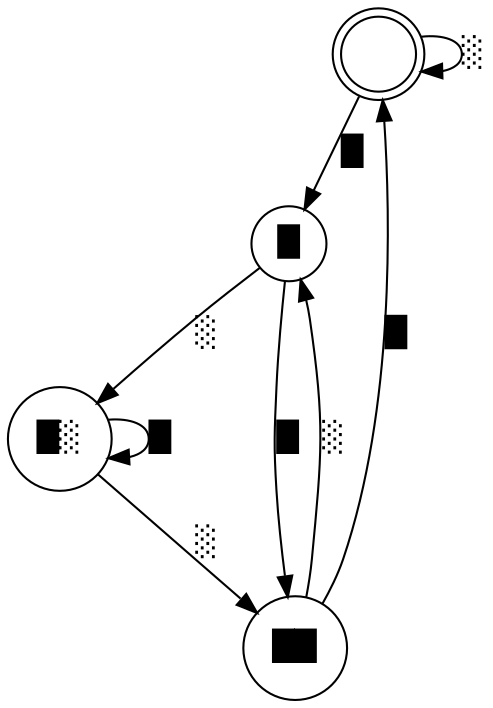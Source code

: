 digraph {
    0 [ label = "" shape="doublecircle" ]
    1 [ label = "█░" shape="circle" ]
    2 [ label = "█" shape="circle" ]
    3 [ label = "██" shape="circle" ]
    0 -> 0 [ label = "░" ]
    0 -> 2 [ label = "█" ]
    1 -> 3 [ label = "░" ]
    1 -> 1 [ label = "█" ]
    2 -> 1 [ label = "░" ]
    2 -> 3 [ label = "█" ]
    3 -> 2 [ label = "░" ]
    3 -> 0 [ label = "█" ]
}
